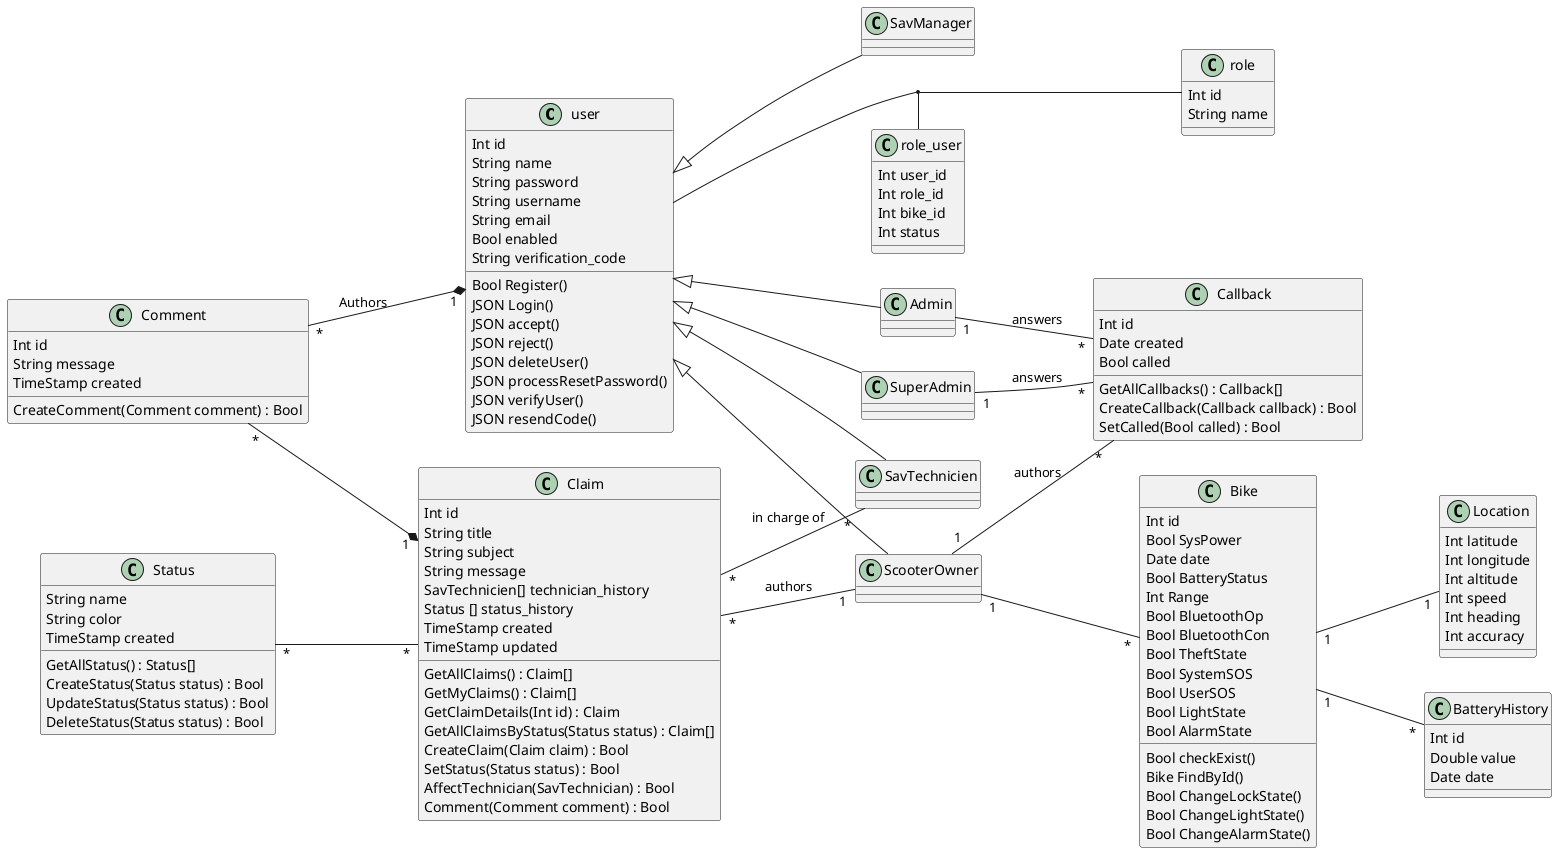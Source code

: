 @startuml general_class_diagram
Class user {
Int id
String name
String password
String username
String email
Bool enabled 
String verification_code
Bool Register()
JSON Login()
JSON accept()
JSON reject()
JSON deleteUser()
JSON processResetPassword()
JSON verifyUser()
JSON resendCode()
}

Class role{
Int id
String name
}

Class role_user{
Int user_id
Int role_id
Int bike_id
Int status
}
(user,role) "1..*" - "0..*" role_user

 
Class SuperAdmin{}
Class Admin{}
Class SavManager{}
Class SavTechnicien{}
Class ScooterOwner{}
Class Location{
    Int latitude
    Int longitude
    Int altitude
    Int speed
    Int heading
    Int accuracy
}
Class BatteryHistory{
    Int id
    Double value
    Date date
}
Class Bike{
    Int id
    Bool SysPower
    Date date
    ' Location location
    Bool BatteryStatus
    ' BatteryHistory[] batteryHistory
    Int Range
    Bool BluetoothOp
    Bool BluetoothCon
    Bool TheftState
    Bool SystemSOS
    Bool UserSOS
    Bool LightState
    Bool AlarmState
    Bool checkExist()
    Bike FindById()
    Bool ChangeLockState()
    Bool ChangeLightState()
    Bool ChangeAlarmState()

}

left to right direction
user <|-- SuperAdmin
user <|-- Admin
user <|-- SavManager
user <|-- SavTechnicien
user <|-- ScooterOwner

Class Claim {
Int id
String title
String subject
String message
SavTechnicien[] technician_history
Status [] status_history
TimeStamp created
TimeStamp updated

GetAllClaims() : Claim[]
GetMyClaims() : Claim[]
GetClaimDetails(Int id) : Claim
GetAllClaimsByStatus(Status status) : Claim[]
CreateClaim(Claim claim) : Bool
SetStatus(Status status) : Bool
AffectTechnician(SavTechnician) : Bool
Comment(Comment comment) : Bool

}

Class Comment{
Int id
String message
TimeStamp created

CreateComment(Comment comment) : Bool

}

Class Status{
String name
String color
TimeStamp created

GetAllStatus() : Status[]
CreateStatus(Status status) : Bool
UpdateStatus(Status status) : Bool
DeleteStatus(Status status) : Bool

}

Claim "*"--"*" SavTechnicien : in charge of 
Claim "*"--"1" ScooterOwner : authors
Comment "*"--*"1" Claim
Comment "*"--*"1" user : Authors
Status "*"--"*" Claim
Bike "1"--"1" Location
Bike "1"--"*" BatteryHistory
ScooterOwner "1"--"*" Bike

Class Callback{
	Int id
	Date created
	Bool called
	GetAllCallbacks() : Callback[]
	CreateCallback(Callback callback) : Bool
	SetCalled(Bool called) : Bool
}

ScooterOwner "1"--"*" Callback :authors

SuperAdmin "1"--"*" Callback :answers
Admin "1"--"*" Callback :answers



@enduml